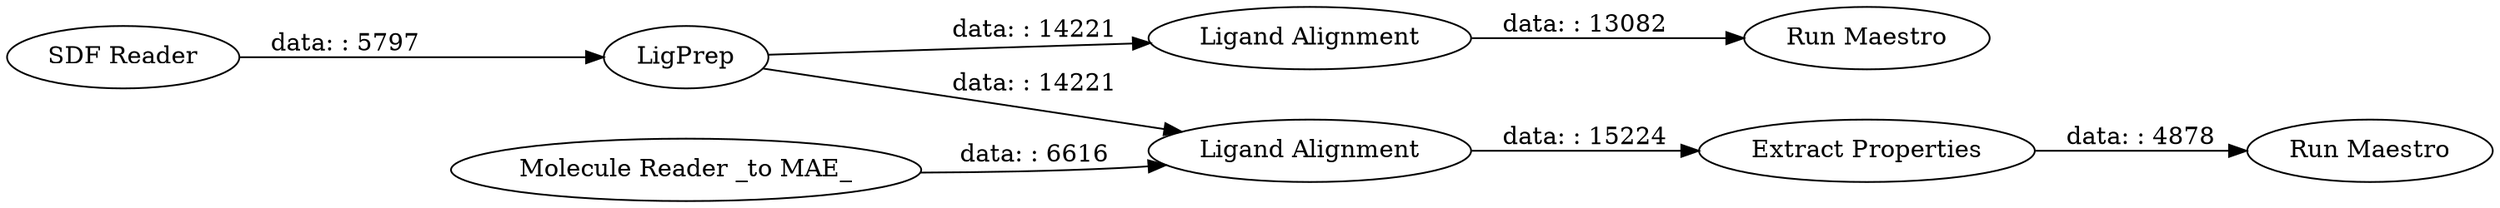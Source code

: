 digraph {
	"-1892059056492564033_15273" [label="SDF Reader"]
	"-1892059056492564033_15349" [label="Run Maestro"]
	"-1892059056492564033_45" [label="Molecule Reader _to MAE_"]
	"-1892059056492564033_15348" [label="Ligand Alignment"]
	"-1892059056492564033_15404" [label="Extract Properties"]
	"-1892059056492564033_15403" [label=LigPrep]
	"-1892059056492564033_15338" [label="Ligand Alignment"]
	"-1892059056492564033_15405" [label="Run Maestro"]
	"-1892059056492564033_15403" -> "-1892059056492564033_15348" [label="data: : 14221"]
	"-1892059056492564033_15348" -> "-1892059056492564033_15404" [label="data: : 15224"]
	"-1892059056492564033_15338" -> "-1892059056492564033_15349" [label="data: : 13082"]
	"-1892059056492564033_15404" -> "-1892059056492564033_15405" [label="data: : 4878"]
	"-1892059056492564033_15273" -> "-1892059056492564033_15403" [label="data: : 5797"]
	"-1892059056492564033_45" -> "-1892059056492564033_15348" [label="data: : 6616"]
	"-1892059056492564033_15403" -> "-1892059056492564033_15338" [label="data: : 14221"]
	rankdir=LR
}
